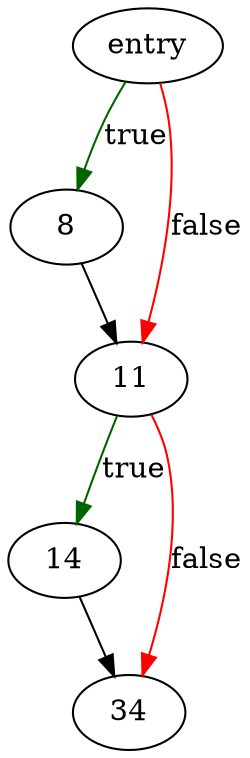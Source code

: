 digraph "pagerOpenWal" {
	// Node definitions.
	1 [label=entry];
	8;
	11;
	14;
	34;

	// Edge definitions.
	1 -> 8 [
		color=darkgreen
		label=true
	];
	1 -> 11 [
		color=red
		label=false
	];
	8 -> 11;
	11 -> 14 [
		color=darkgreen
		label=true
	];
	11 -> 34 [
		color=red
		label=false
	];
	14 -> 34;
}